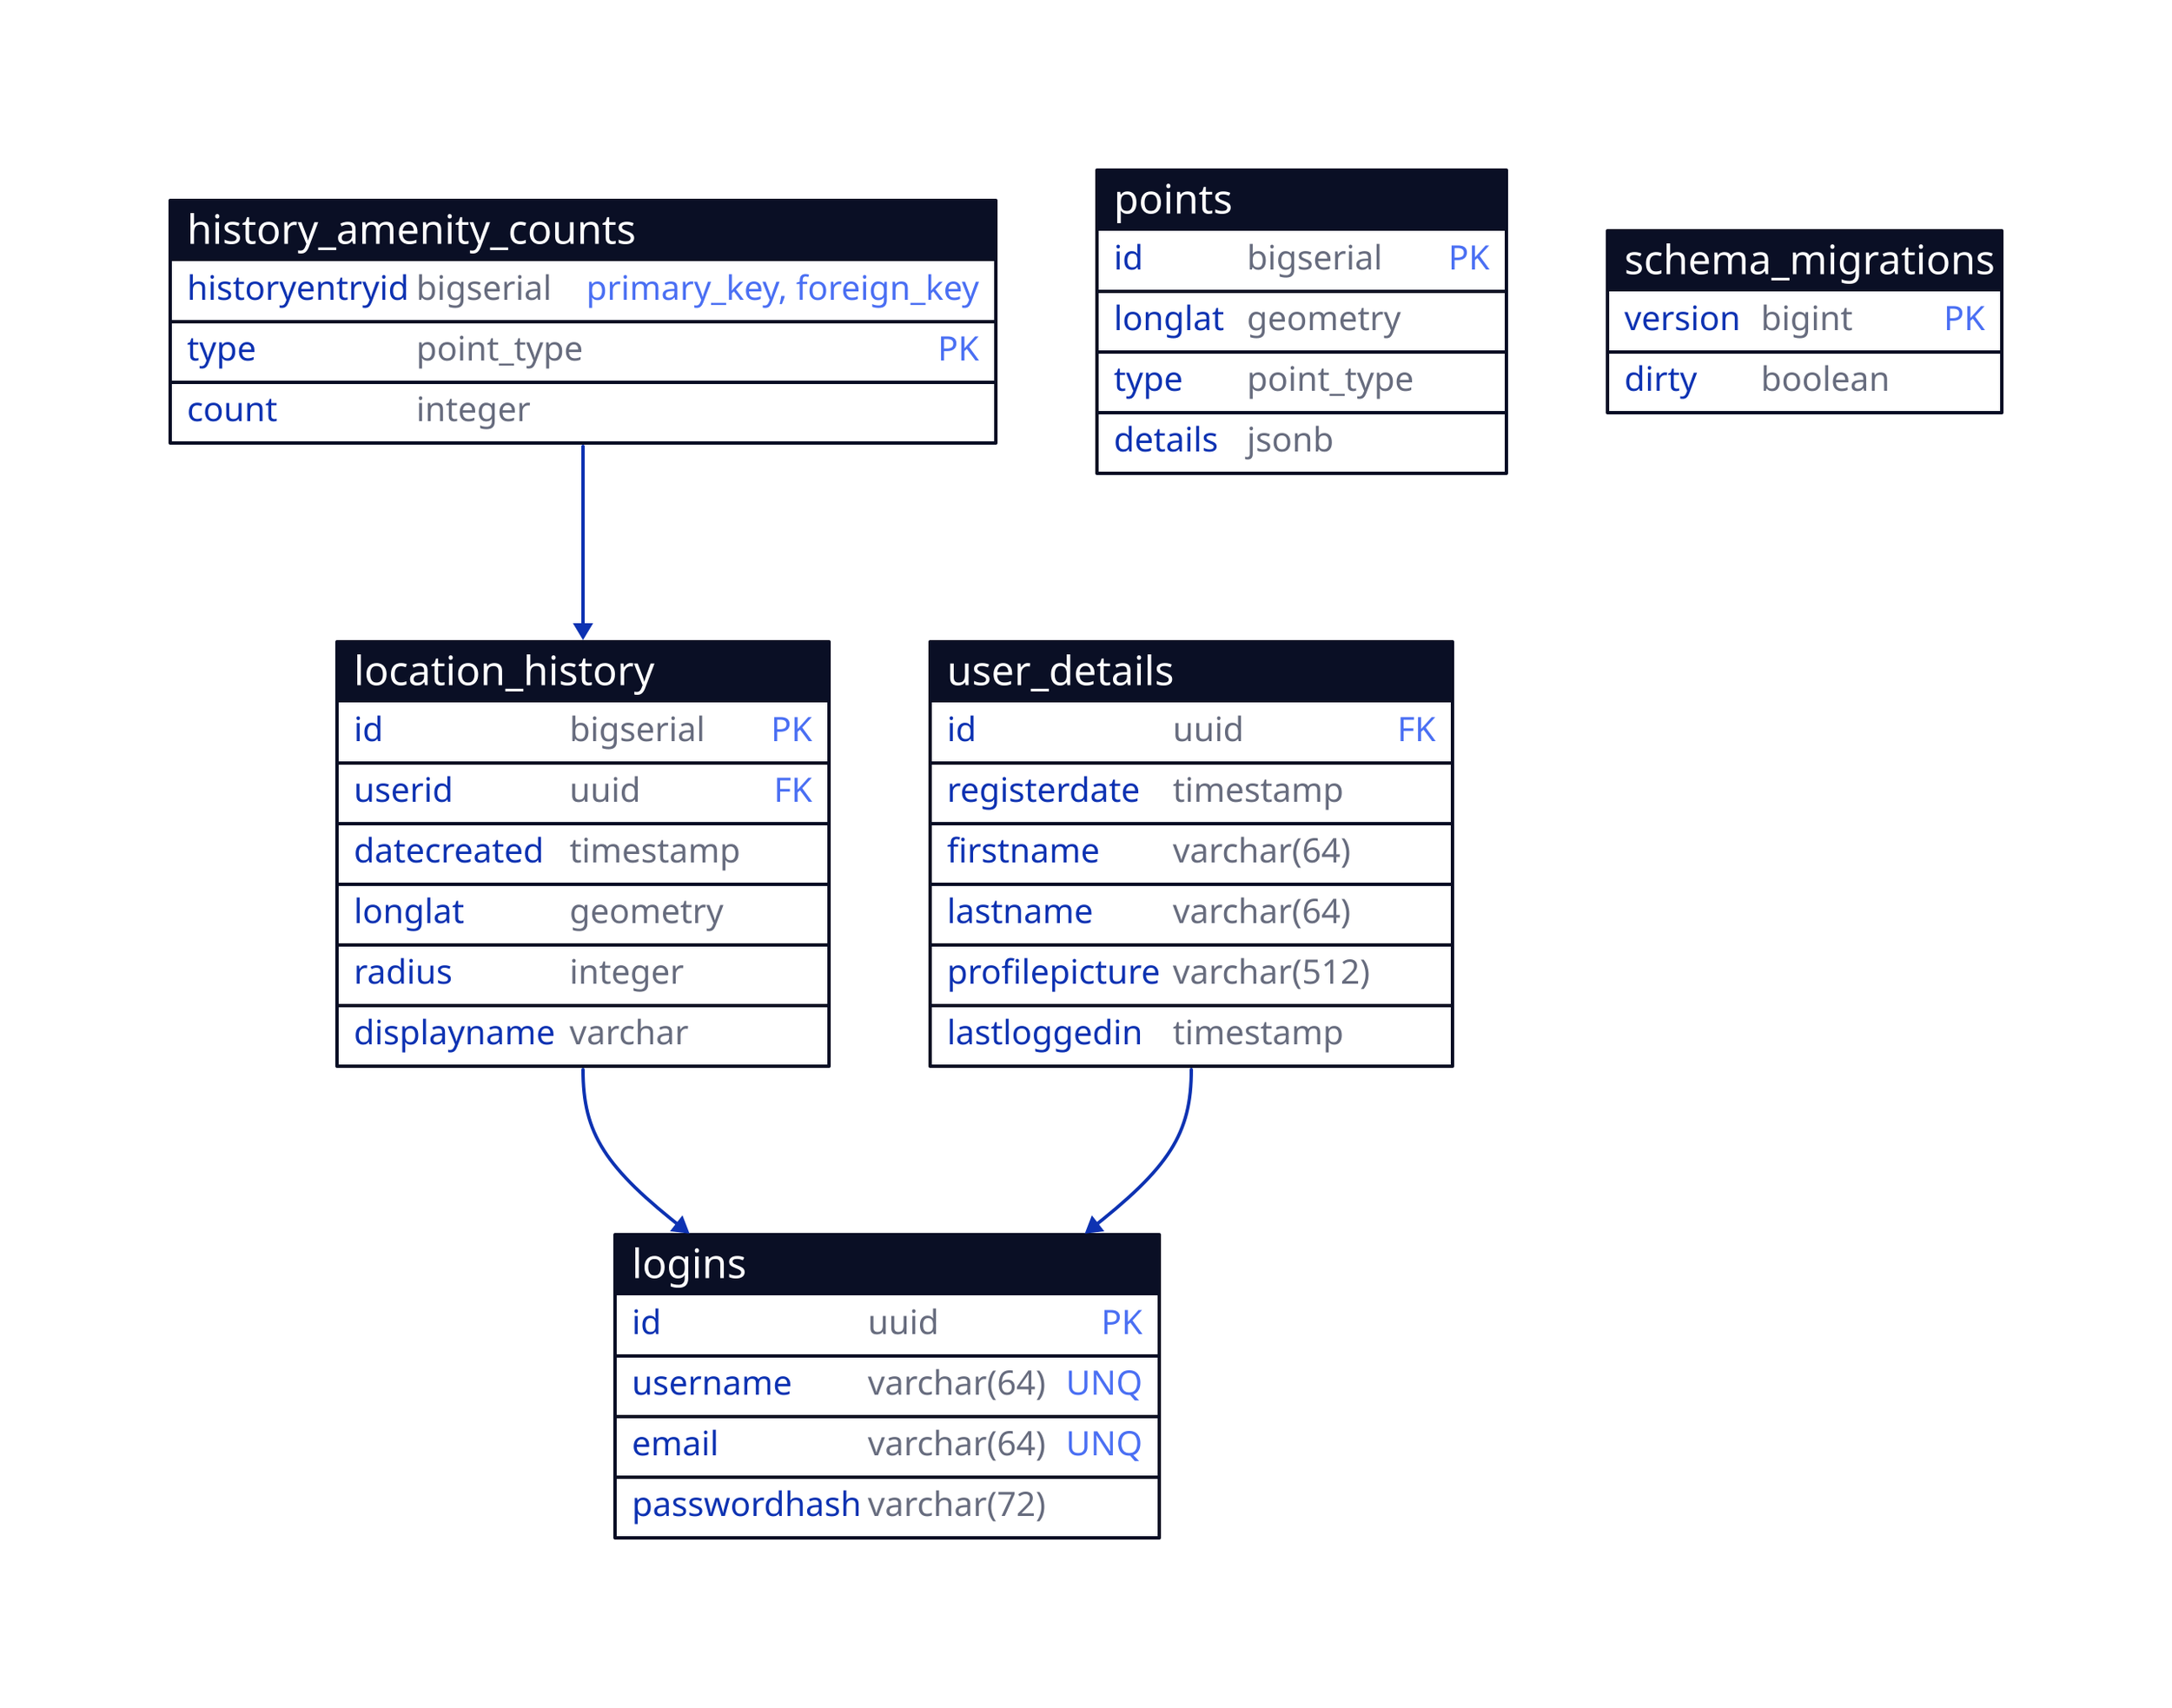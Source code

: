history_amenity_counts {
  shape: sql_table
  historyentryid: bigserial {constraint: [primary_key, foreign_key]}
  type: point_type {constraint: primary_key}
  count: integer
}

location_history {
  shape: sql_table
  id: bigserial {constraint: primary_key}
  userid: uuid {constraint: foreign_key}
  datecreated: timestamp
  longlat: geometry
  radius: integer
  displayname: varchar
}

logins {
  shape: sql_table
  id: uuid {constraint: primary_key}
  username: varchar(64) {constraint: unique}
  email: varchar(64) {constraint: unique}
  passwordhash: varchar(72)
}

user_details {
  shape: sql_table
  id: uuid {constraint: foreign_key}
  registerdate: timestamp
  firstname: varchar(64)
  lastname: varchar(64)
  profilepicture: varchar(512)
  lastloggedin: timestamp
}

points {
  shape: sql_table
  id: bigserial {constraint: primary_key}
  longlat: geometry
  type: point_type
  details: jsonb
}

schema_migrations {
  shape: sql_table
  version: bigint {constraint: primary_key}
  dirty: boolean
}

history_amenity_counts.historyentryid -> location_history.id
location_history.userid -> logins.id
user_details.id -> logins.id